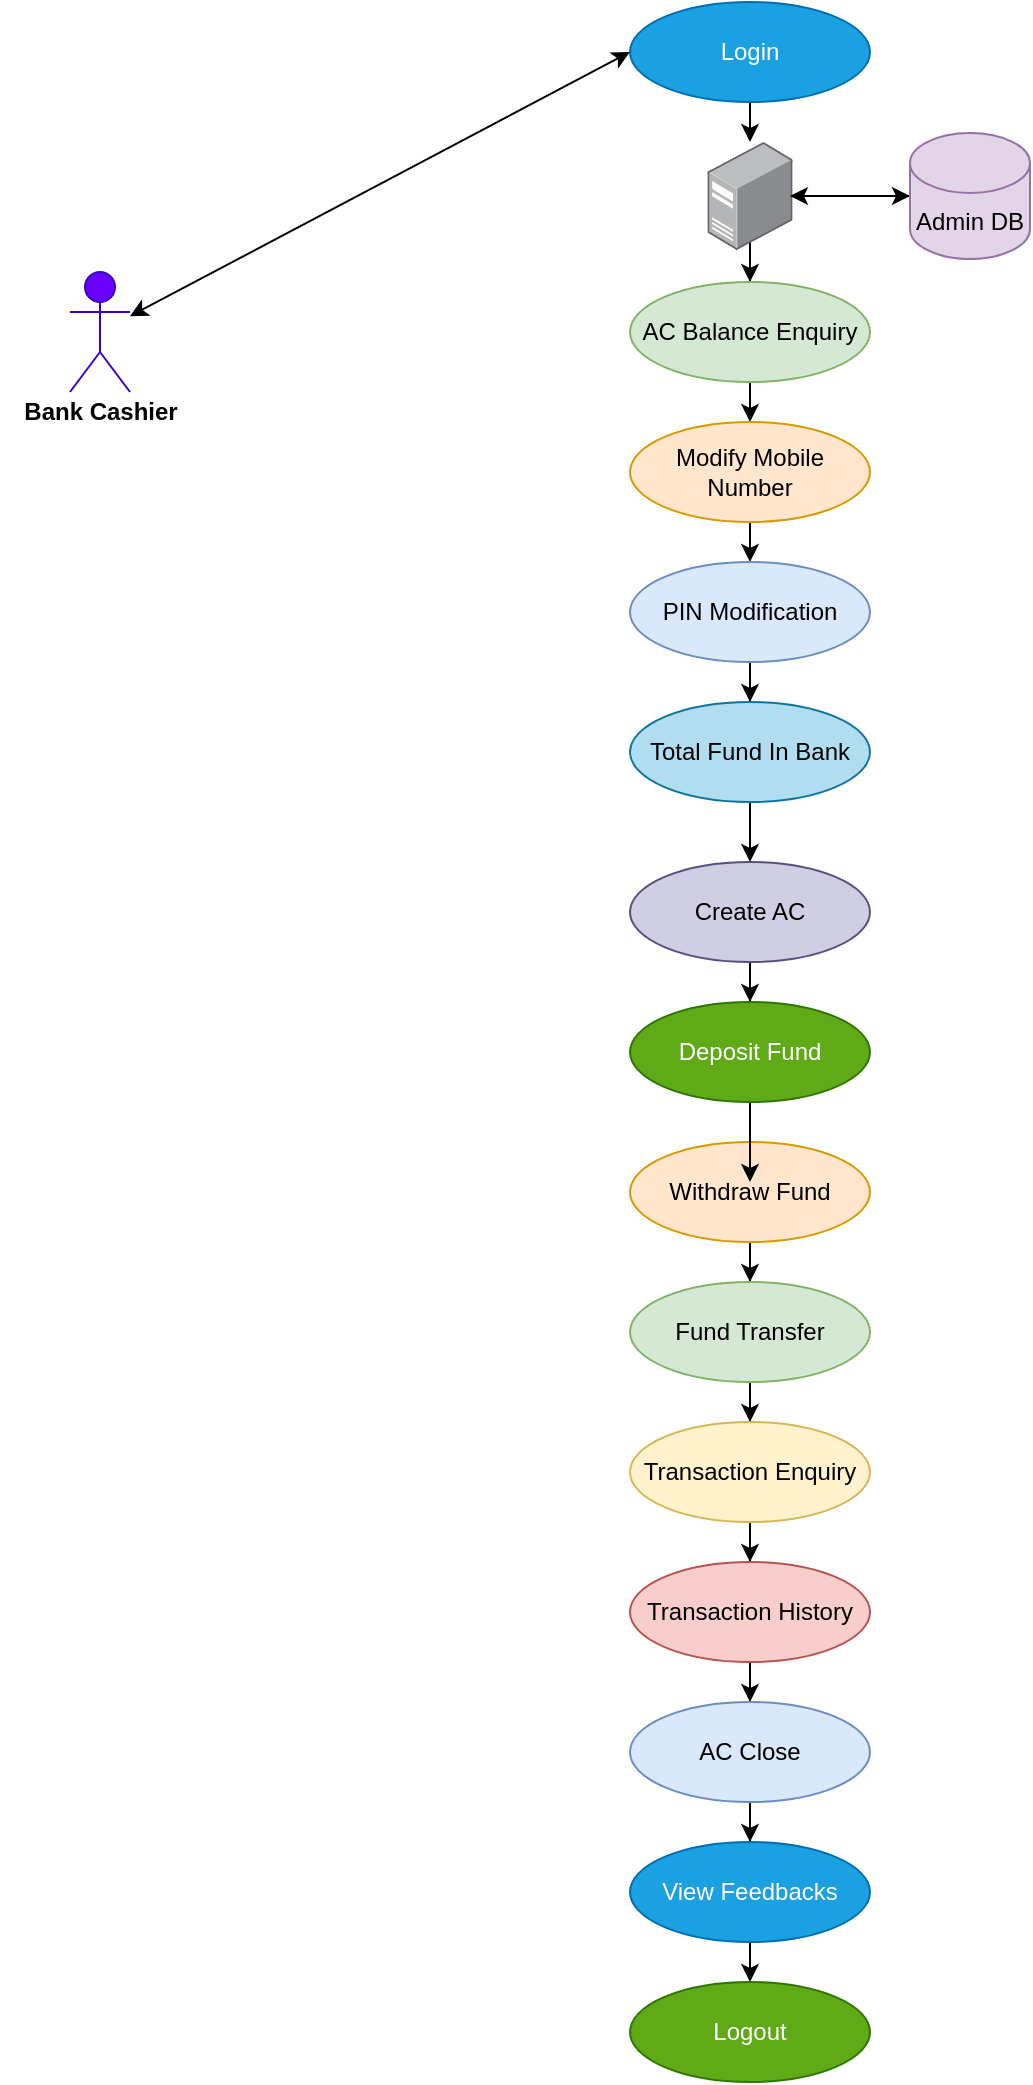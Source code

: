 <mxfile version="20.8.5" type="device"><diagram id="ViLCD1kGES4Na9oQWmaQ" name="Page-1"><mxGraphModel dx="1036" dy="507" grid="1" gridSize="10" guides="1" tooltips="1" connect="1" arrows="1" fold="1" page="1" pageScale="1" pageWidth="850" pageHeight="1100" math="0" shadow="0"><root><mxCell id="0"/><mxCell id="1" parent="0"/><mxCell id="jry-d4G3XjtAXHkPo92k-1" value="Bank Manager" style="shape=umlActor;verticalLabelPosition=bottom;verticalAlign=top;html=1;outlineConnect=0;fillColor=#6a00ff;strokeColor=#3700CC;fontColor=#ffffff;" parent="1" vertex="1"><mxGeometry x="80" y="185" width="30" height="60" as="geometry"/></mxCell><mxCell id="jry-d4G3XjtAXHkPo92k-5" style="edgeStyle=orthogonalEdgeStyle;rounded=0;orthogonalLoop=1;jettySize=auto;html=1;exitX=0.5;exitY=1;exitDx=0;exitDy=0;" parent="1" source="jry-d4G3XjtAXHkPo92k-4" edge="1"><mxGeometry relative="1" as="geometry"><mxPoint x="420" y="120" as="targetPoint"/></mxGeometry></mxCell><mxCell id="jry-d4G3XjtAXHkPo92k-4" value="Login" style="ellipse;whiteSpace=wrap;html=1;fillColor=#1ba1e2;fontColor=#ffffff;strokeColor=#006EAF;" parent="1" vertex="1"><mxGeometry x="360" y="50" width="120" height="50" as="geometry"/></mxCell><mxCell id="jry-d4G3XjtAXHkPo92k-11" value="" style="edgeStyle=orthogonalEdgeStyle;rounded=0;orthogonalLoop=1;jettySize=auto;html=1;" parent="1" source="jry-d4G3XjtAXHkPo92k-9" target="jry-d4G3XjtAXHkPo92k-10" edge="1"><mxGeometry relative="1" as="geometry"/></mxCell><mxCell id="jry-d4G3XjtAXHkPo92k-14" value="" style="edgeStyle=orthogonalEdgeStyle;rounded=0;orthogonalLoop=1;jettySize=auto;html=1;" parent="1" source="jry-d4G3XjtAXHkPo92k-9" target="jry-d4G3XjtAXHkPo92k-13" edge="1"><mxGeometry relative="1" as="geometry"/></mxCell><mxCell id="jry-d4G3XjtAXHkPo92k-9" value="" style="points=[];aspect=fixed;html=1;align=center;shadow=0;dashed=0;image;image=img/lib/allied_telesis/computer_and_terminals/Server_Desktop.svg;" parent="1" vertex="1"><mxGeometry x="398.7" y="120" width="42.6" height="54" as="geometry"/></mxCell><mxCell id="jry-d4G3XjtAXHkPo92k-12" style="edgeStyle=orthogonalEdgeStyle;rounded=0;orthogonalLoop=1;jettySize=auto;html=1;entryX=0.969;entryY=0.5;entryDx=0;entryDy=0;entryPerimeter=0;" parent="1" source="jry-d4G3XjtAXHkPo92k-10" target="jry-d4G3XjtAXHkPo92k-9" edge="1"><mxGeometry relative="1" as="geometry"/></mxCell><mxCell id="jry-d4G3XjtAXHkPo92k-10" value="Admin DB" style="shape=cylinder3;whiteSpace=wrap;html=1;boundedLbl=1;backgroundOutline=1;size=15;fillColor=#e1d5e7;strokeColor=#9673a6;" parent="1" vertex="1"><mxGeometry x="500" y="115.5" width="60" height="63" as="geometry"/></mxCell><mxCell id="jry-d4G3XjtAXHkPo92k-16" value="" style="edgeStyle=orthogonalEdgeStyle;rounded=0;orthogonalLoop=1;jettySize=auto;html=1;" parent="1" source="jry-d4G3XjtAXHkPo92k-13" edge="1"><mxGeometry relative="1" as="geometry"><mxPoint x="420" y="260" as="targetPoint"/></mxGeometry></mxCell><mxCell id="jry-d4G3XjtAXHkPo92k-13" value="AC Balance Enquiry" style="ellipse;whiteSpace=wrap;html=1;fillColor=#d5e8d4;strokeColor=#82b366;" parent="1" vertex="1"><mxGeometry x="360" y="190" width="120" height="50" as="geometry"/></mxCell><mxCell id="jry-d4G3XjtAXHkPo92k-31" value="" style="edgeStyle=orthogonalEdgeStyle;rounded=0;orthogonalLoop=1;jettySize=auto;html=1;" parent="1" edge="1"><mxGeometry relative="1" as="geometry"><mxPoint x="420" y="310" as="sourcePoint"/><mxPoint x="420" y="330" as="targetPoint"/></mxGeometry></mxCell><mxCell id="HzHLmrKlPGkfZHn7Lsd2-3" value="" style="edgeStyle=orthogonalEdgeStyle;rounded=0;orthogonalLoop=1;jettySize=auto;html=1;" edge="1" parent="1" source="jry-d4G3XjtAXHkPo92k-19" target="HzHLmrKlPGkfZHn7Lsd2-2"><mxGeometry relative="1" as="geometry"/></mxCell><mxCell id="jry-d4G3XjtAXHkPo92k-19" value="Withdraw Fund" style="ellipse;whiteSpace=wrap;html=1;fillColor=#ffe6cc;strokeColor=#d79b00;" parent="1" vertex="1"><mxGeometry x="360" y="620" width="120" height="50" as="geometry"/></mxCell><mxCell id="jry-d4G3XjtAXHkPo92k-21" value="Bank Cashier" style="text;html=1;align=center;verticalAlign=middle;resizable=0;points=[];autosize=1;strokeColor=none;fillColor=none;fontStyle=1" parent="1" vertex="1"><mxGeometry x="45" y="240" width="100" height="30" as="geometry"/></mxCell><mxCell id="jry-d4G3XjtAXHkPo92k-29" value="" style="endArrow=classic;startArrow=classic;html=1;rounded=0;entryX=0;entryY=0.5;entryDx=0;entryDy=0;" parent="1" source="jry-d4G3XjtAXHkPo92k-1" target="jry-d4G3XjtAXHkPo92k-4" edge="1"><mxGeometry width="50" height="50" relative="1" as="geometry"><mxPoint x="110" y="220" as="sourcePoint"/><mxPoint x="160" y="170" as="targetPoint"/></mxGeometry></mxCell><mxCell id="jry-d4G3XjtAXHkPo92k-52" style="edgeStyle=orthogonalEdgeStyle;rounded=0;orthogonalLoop=1;jettySize=auto;html=1;exitX=0.5;exitY=1;exitDx=0;exitDy=0;" parent="1" source="jry-d4G3XjtAXHkPo92k-32" target="jry-d4G3XjtAXHkPo92k-43" edge="1"><mxGeometry relative="1" as="geometry"/></mxCell><mxCell id="jry-d4G3XjtAXHkPo92k-32" value="PIN Modification" style="ellipse;whiteSpace=wrap;html=1;fillColor=#dae8fc;strokeColor=#6c8ebf;" parent="1" vertex="1"><mxGeometry x="360" y="330" width="120" height="50" as="geometry"/></mxCell><mxCell id="jry-d4G3XjtAXHkPo92k-34" value="Modify Mobile Number" style="ellipse;whiteSpace=wrap;html=1;fillColor=#ffe6cc;strokeColor=#d79b00;" parent="1" vertex="1"><mxGeometry x="360" y="260" width="120" height="50" as="geometry"/></mxCell><mxCell id="oQV7IwD7NV4i9jbwlgzf-3" value="" style="edgeStyle=orthogonalEdgeStyle;rounded=0;orthogonalLoop=1;jettySize=auto;html=1;" parent="1" source="jry-d4G3XjtAXHkPo92k-41" target="oQV7IwD7NV4i9jbwlgzf-2" edge="1"><mxGeometry relative="1" as="geometry"/></mxCell><mxCell id="jry-d4G3XjtAXHkPo92k-41" value="Create AC" style="ellipse;whiteSpace=wrap;html=1;fillColor=#d0cee2;strokeColor=#56517e;" parent="1" vertex="1"><mxGeometry x="360" y="480" width="120" height="50" as="geometry"/></mxCell><mxCell id="oQV7IwD7NV4i9jbwlgzf-1" value="" style="edgeStyle=orthogonalEdgeStyle;rounded=0;orthogonalLoop=1;jettySize=auto;html=1;" parent="1" source="jry-d4G3XjtAXHkPo92k-43" target="jry-d4G3XjtAXHkPo92k-41" edge="1"><mxGeometry relative="1" as="geometry"/></mxCell><mxCell id="jry-d4G3XjtAXHkPo92k-43" value="Total Fund In Bank" style="ellipse;whiteSpace=wrap;html=1;fillColor=#b1ddf0;strokeColor=#10739e;" parent="1" vertex="1"><mxGeometry x="360" y="400" width="120" height="50" as="geometry"/></mxCell><mxCell id="oQV7IwD7NV4i9jbwlgzf-4" value="" style="edgeStyle=orthogonalEdgeStyle;rounded=0;orthogonalLoop=1;jettySize=auto;html=1;" parent="1" source="oQV7IwD7NV4i9jbwlgzf-2" edge="1"><mxGeometry relative="1" as="geometry"><mxPoint x="420" y="640" as="targetPoint"/></mxGeometry></mxCell><mxCell id="oQV7IwD7NV4i9jbwlgzf-2" value="Deposit Fund" style="ellipse;whiteSpace=wrap;html=1;fillColor=#60a917;strokeColor=#2D7600;fontColor=#ffffff;" parent="1" vertex="1"><mxGeometry x="360" y="550" width="120" height="50" as="geometry"/></mxCell><mxCell id="HzHLmrKlPGkfZHn7Lsd2-5" value="" style="edgeStyle=orthogonalEdgeStyle;rounded=0;orthogonalLoop=1;jettySize=auto;html=1;" edge="1" parent="1" source="HzHLmrKlPGkfZHn7Lsd2-2" target="HzHLmrKlPGkfZHn7Lsd2-4"><mxGeometry relative="1" as="geometry"/></mxCell><mxCell id="HzHLmrKlPGkfZHn7Lsd2-2" value="Fund Transfer" style="ellipse;whiteSpace=wrap;html=1;fillColor=#d5e8d4;strokeColor=#82b366;" vertex="1" parent="1"><mxGeometry x="360" y="690" width="120" height="50" as="geometry"/></mxCell><mxCell id="HzHLmrKlPGkfZHn7Lsd2-7" value="" style="edgeStyle=orthogonalEdgeStyle;rounded=0;orthogonalLoop=1;jettySize=auto;html=1;" edge="1" parent="1" source="HzHLmrKlPGkfZHn7Lsd2-4" target="HzHLmrKlPGkfZHn7Lsd2-6"><mxGeometry relative="1" as="geometry"/></mxCell><mxCell id="HzHLmrKlPGkfZHn7Lsd2-4" value="Transaction Enquiry" style="ellipse;whiteSpace=wrap;html=1;fillColor=#fff2cc;strokeColor=#d6b656;" vertex="1" parent="1"><mxGeometry x="360" y="760" width="120" height="50" as="geometry"/></mxCell><mxCell id="HzHLmrKlPGkfZHn7Lsd2-9" value="" style="edgeStyle=orthogonalEdgeStyle;rounded=0;orthogonalLoop=1;jettySize=auto;html=1;" edge="1" parent="1" source="HzHLmrKlPGkfZHn7Lsd2-6" target="HzHLmrKlPGkfZHn7Lsd2-8"><mxGeometry relative="1" as="geometry"/></mxCell><mxCell id="HzHLmrKlPGkfZHn7Lsd2-6" value="Transaction History" style="ellipse;whiteSpace=wrap;html=1;fillColor=#f8cecc;strokeColor=#b85450;" vertex="1" parent="1"><mxGeometry x="360" y="830" width="120" height="50" as="geometry"/></mxCell><mxCell id="HzHLmrKlPGkfZHn7Lsd2-11" value="" style="edgeStyle=orthogonalEdgeStyle;rounded=0;orthogonalLoop=1;jettySize=auto;html=1;" edge="1" parent="1" source="HzHLmrKlPGkfZHn7Lsd2-8" target="HzHLmrKlPGkfZHn7Lsd2-10"><mxGeometry relative="1" as="geometry"/></mxCell><mxCell id="HzHLmrKlPGkfZHn7Lsd2-8" value="AC Close" style="ellipse;whiteSpace=wrap;html=1;fillColor=#dae8fc;strokeColor=#6c8ebf;" vertex="1" parent="1"><mxGeometry x="360" y="900" width="120" height="50" as="geometry"/></mxCell><mxCell id="HzHLmrKlPGkfZHn7Lsd2-13" style="edgeStyle=orthogonalEdgeStyle;rounded=0;orthogonalLoop=1;jettySize=auto;html=1;exitX=0.5;exitY=1;exitDx=0;exitDy=0;entryX=0.5;entryY=0;entryDx=0;entryDy=0;" edge="1" parent="1" source="HzHLmrKlPGkfZHn7Lsd2-10" target="HzHLmrKlPGkfZHn7Lsd2-12"><mxGeometry relative="1" as="geometry"/></mxCell><mxCell id="HzHLmrKlPGkfZHn7Lsd2-10" value="View Feedbacks" style="ellipse;whiteSpace=wrap;html=1;fillColor=#1ba1e2;strokeColor=#006EAF;fontColor=#ffffff;" vertex="1" parent="1"><mxGeometry x="360" y="970" width="120" height="50" as="geometry"/></mxCell><mxCell id="HzHLmrKlPGkfZHn7Lsd2-12" value="Logout" style="ellipse;whiteSpace=wrap;html=1;fillColor=#60a917;strokeColor=#2D7600;fontColor=#ffffff;" vertex="1" parent="1"><mxGeometry x="360" y="1040" width="120" height="50" as="geometry"/></mxCell></root></mxGraphModel></diagram></mxfile>
